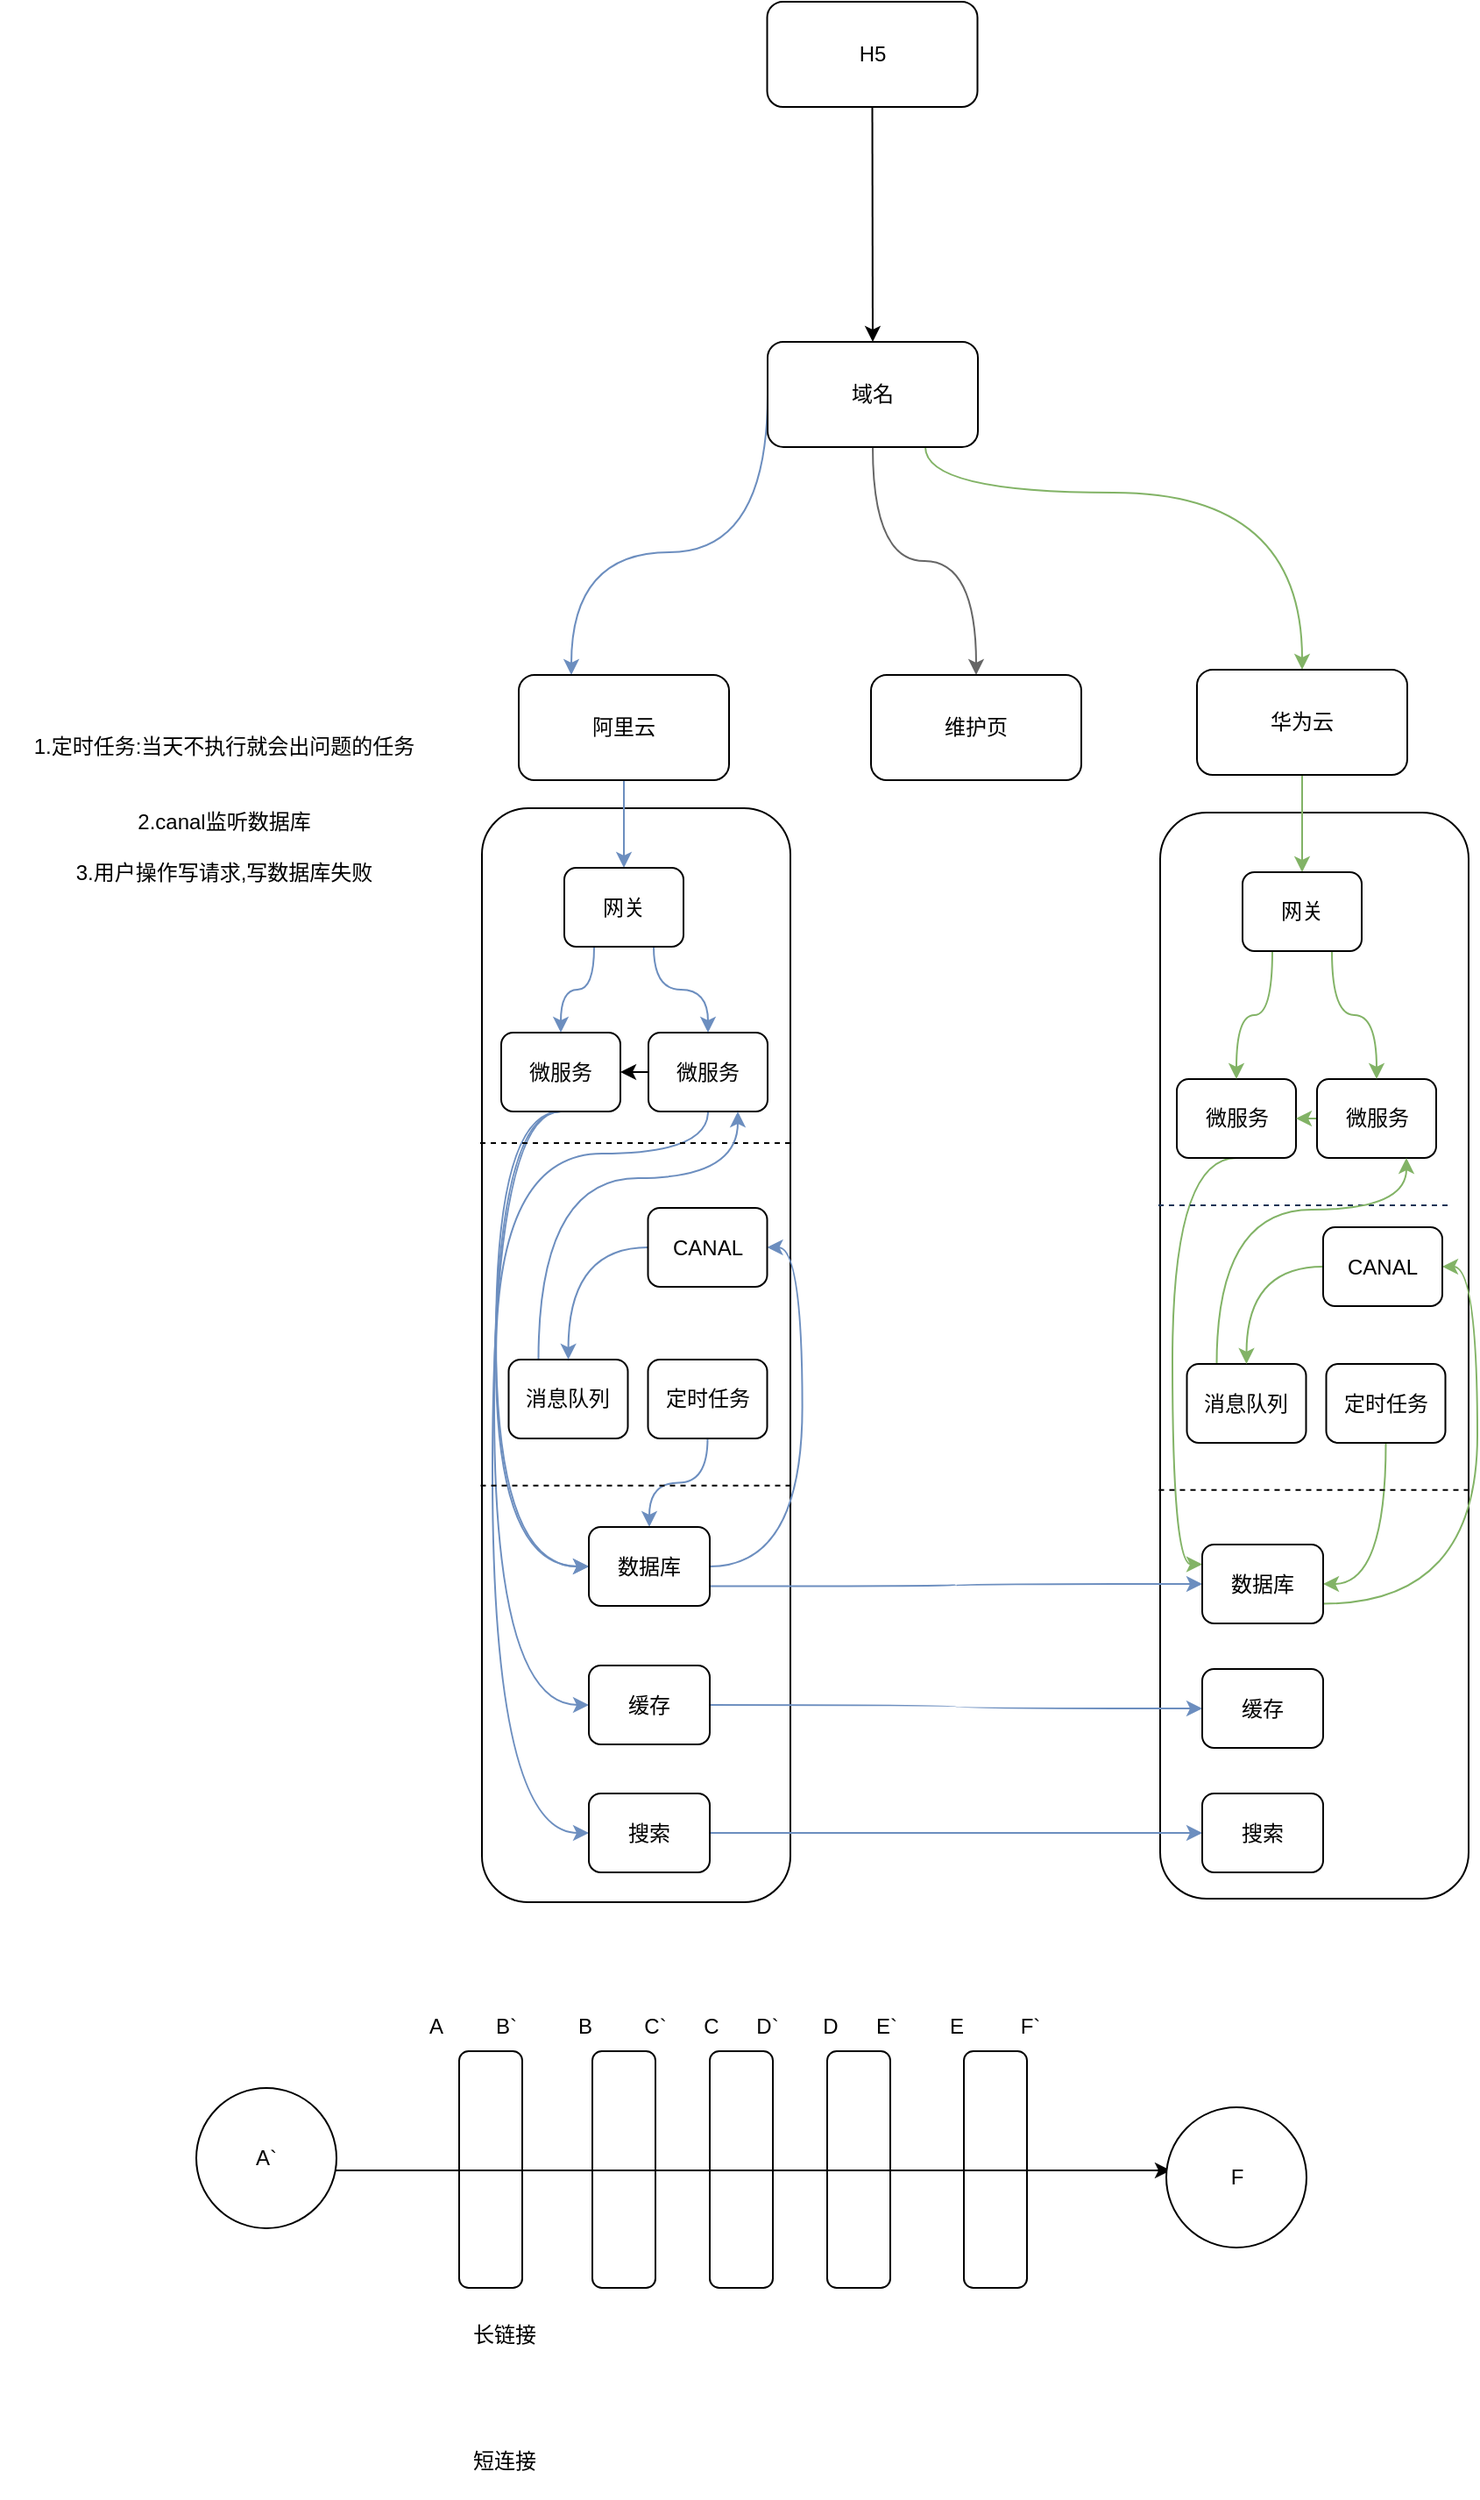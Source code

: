 <mxfile version="14.1.8" type="github">
  <diagram id="KDqxreiP4ad8gOxXgdTT" name="第 1 页">
    <mxGraphModel dx="1746" dy="1721" grid="0" gridSize="10" guides="1" tooltips="1" connect="1" arrows="1" fold="1" page="1" pageScale="1" pageWidth="827" pageHeight="1169" math="0" shadow="0">
      <root>
        <mxCell id="0" />
        <mxCell id="1" parent="0" />
        <mxCell id="CtFvst-kLlxkVtz9HqXl-45" value="" style="rounded=1;whiteSpace=wrap;html=1;" vertex="1" parent="1">
          <mxGeometry x="405" y="281.5" width="176" height="619.5" as="geometry" />
        </mxCell>
        <mxCell id="CtFvst-kLlxkVtz9HqXl-6" value="" style="rounded=1;whiteSpace=wrap;html=1;" vertex="1" parent="1">
          <mxGeometry x="18" y="279" width="176" height="624" as="geometry" />
        </mxCell>
        <mxCell id="CtFvst-kLlxkVtz9HqXl-5" style="edgeStyle=orthogonalEdgeStyle;orthogonalLoop=1;jettySize=auto;html=1;exitX=0;exitY=0.5;exitDx=0;exitDy=0;curved=1;entryX=0.25;entryY=0;entryDx=0;entryDy=0;fillColor=#dae8fc;strokeColor=#6c8ebf;" edge="1" parent="1" source="CtFvst-kLlxkVtz9HqXl-1" target="CtFvst-kLlxkVtz9HqXl-2">
          <mxGeometry relative="1" as="geometry">
            <Array as="points">
              <mxPoint x="181" y="133" />
              <mxPoint x="69" y="133" />
            </Array>
          </mxGeometry>
        </mxCell>
        <mxCell id="CtFvst-kLlxkVtz9HqXl-43" style="edgeStyle=orthogonalEdgeStyle;curved=1;orthogonalLoop=1;jettySize=auto;html=1;exitX=0.5;exitY=1;exitDx=0;exitDy=0;entryX=0.5;entryY=0;entryDx=0;entryDy=0;fillColor=#f5f5f5;strokeColor=#666666;" edge="1" parent="1" source="CtFvst-kLlxkVtz9HqXl-1" target="CtFvst-kLlxkVtz9HqXl-3">
          <mxGeometry relative="1" as="geometry" />
        </mxCell>
        <mxCell id="CtFvst-kLlxkVtz9HqXl-63" style="edgeStyle=orthogonalEdgeStyle;curved=1;orthogonalLoop=1;jettySize=auto;html=1;exitX=0.75;exitY=1;exitDx=0;exitDy=0;entryX=0.5;entryY=0;entryDx=0;entryDy=0;fillColor=#d5e8d4;strokeColor=#82b366;" edge="1" parent="1" source="CtFvst-kLlxkVtz9HqXl-1" target="CtFvst-kLlxkVtz9HqXl-4">
          <mxGeometry relative="1" as="geometry">
            <Array as="points">
              <mxPoint x="271" y="99" />
              <mxPoint x="486" y="99" />
            </Array>
          </mxGeometry>
        </mxCell>
        <mxCell id="CtFvst-kLlxkVtz9HqXl-1" value="域名" style="rounded=1;whiteSpace=wrap;html=1;" vertex="1" parent="1">
          <mxGeometry x="181" y="13" width="120" height="60" as="geometry" />
        </mxCell>
        <mxCell id="CtFvst-kLlxkVtz9HqXl-21" style="edgeStyle=orthogonalEdgeStyle;curved=1;orthogonalLoop=1;jettySize=auto;html=1;exitX=0.5;exitY=1;exitDx=0;exitDy=0;fillColor=#dae8fc;strokeColor=#6c8ebf;" edge="1" parent="1" source="CtFvst-kLlxkVtz9HqXl-2" target="CtFvst-kLlxkVtz9HqXl-18">
          <mxGeometry relative="1" as="geometry" />
        </mxCell>
        <mxCell id="CtFvst-kLlxkVtz9HqXl-2" value="阿里云" style="rounded=1;whiteSpace=wrap;html=1;" vertex="1" parent="1">
          <mxGeometry x="39" y="203" width="120" height="60" as="geometry" />
        </mxCell>
        <mxCell id="CtFvst-kLlxkVtz9HqXl-3" value="维护页" style="rounded=1;whiteSpace=wrap;html=1;" vertex="1" parent="1">
          <mxGeometry x="240" y="203" width="120" height="60" as="geometry" />
        </mxCell>
        <mxCell id="CtFvst-kLlxkVtz9HqXl-60" style="edgeStyle=orthogonalEdgeStyle;curved=1;orthogonalLoop=1;jettySize=auto;html=1;exitX=0.5;exitY=1;exitDx=0;exitDy=0;entryX=0.5;entryY=0;entryDx=0;entryDy=0;fillColor=#d5e8d4;strokeColor=#82b366;" edge="1" parent="1" source="CtFvst-kLlxkVtz9HqXl-4" target="CtFvst-kLlxkVtz9HqXl-50">
          <mxGeometry relative="1" as="geometry" />
        </mxCell>
        <mxCell id="CtFvst-kLlxkVtz9HqXl-4" value="华为云" style="rounded=1;whiteSpace=wrap;html=1;" vertex="1" parent="1">
          <mxGeometry x="426" y="200" width="120" height="60" as="geometry" />
        </mxCell>
        <mxCell id="CtFvst-kLlxkVtz9HqXl-15" style="edgeStyle=orthogonalEdgeStyle;orthogonalLoop=1;jettySize=auto;html=1;exitX=0.5;exitY=1;exitDx=0;exitDy=0;curved=1;" edge="1" parent="1" source="CtFvst-kLlxkVtz9HqXl-10" target="CtFvst-kLlxkVtz9HqXl-1">
          <mxGeometry relative="1" as="geometry" />
        </mxCell>
        <mxCell id="CtFvst-kLlxkVtz9HqXl-10" value="H5" style="rounded=1;whiteSpace=wrap;html=1;" vertex="1" parent="1">
          <mxGeometry x="180.75" y="-181" width="120" height="60" as="geometry" />
        </mxCell>
        <mxCell id="CtFvst-kLlxkVtz9HqXl-68" style="edgeStyle=orthogonalEdgeStyle;curved=1;orthogonalLoop=1;jettySize=auto;html=1;exitX=0.5;exitY=1;exitDx=0;exitDy=0;entryX=0;entryY=0.5;entryDx=0;entryDy=0;fillColor=#dae8fc;strokeColor=#6c8ebf;" edge="1" parent="1" source="CtFvst-kLlxkVtz9HqXl-16" target="CtFvst-kLlxkVtz9HqXl-34">
          <mxGeometry relative="1" as="geometry">
            <Array as="points">
              <mxPoint x="26" y="452" />
              <mxPoint x="26" y="712" />
            </Array>
          </mxGeometry>
        </mxCell>
        <mxCell id="CtFvst-kLlxkVtz9HqXl-105" style="edgeStyle=orthogonalEdgeStyle;curved=1;orthogonalLoop=1;jettySize=auto;html=1;exitX=0.5;exitY=1;exitDx=0;exitDy=0;entryX=0;entryY=0.5;entryDx=0;entryDy=0;strokeColor=#6c8ebf;fillColor=#dae8fc;" edge="1" parent="1" source="CtFvst-kLlxkVtz9HqXl-16" target="CtFvst-kLlxkVtz9HqXl-33">
          <mxGeometry relative="1" as="geometry">
            <Array as="points">
              <mxPoint x="25" y="452" />
              <mxPoint x="25" y="791" />
            </Array>
          </mxGeometry>
        </mxCell>
        <mxCell id="CtFvst-kLlxkVtz9HqXl-106" style="edgeStyle=orthogonalEdgeStyle;curved=1;orthogonalLoop=1;jettySize=auto;html=1;exitX=0.5;exitY=1;exitDx=0;exitDy=0;entryX=0;entryY=0.5;entryDx=0;entryDy=0;strokeColor=#6c8ebf;fillColor=#dae8fc;" edge="1" parent="1" source="CtFvst-kLlxkVtz9HqXl-16" target="CtFvst-kLlxkVtz9HqXl-35">
          <mxGeometry relative="1" as="geometry">
            <Array as="points">
              <mxPoint x="24" y="452" />
              <mxPoint x="24" y="864" />
            </Array>
          </mxGeometry>
        </mxCell>
        <mxCell id="CtFvst-kLlxkVtz9HqXl-16" value="微服务" style="rounded=1;whiteSpace=wrap;html=1;" vertex="1" parent="1">
          <mxGeometry x="29" y="407" width="68" height="45" as="geometry" />
        </mxCell>
        <mxCell id="CtFvst-kLlxkVtz9HqXl-70" style="edgeStyle=orthogonalEdgeStyle;curved=1;orthogonalLoop=1;jettySize=auto;html=1;exitX=0.5;exitY=1;exitDx=0;exitDy=0;entryX=0;entryY=0.5;entryDx=0;entryDy=0;fillColor=#dae8fc;strokeColor=#6c8ebf;" edge="1" parent="1" source="CtFvst-kLlxkVtz9HqXl-17" target="CtFvst-kLlxkVtz9HqXl-34">
          <mxGeometry relative="1" as="geometry">
            <Array as="points">
              <mxPoint x="26" y="476" />
              <mxPoint x="26" y="712" />
            </Array>
          </mxGeometry>
        </mxCell>
        <mxCell id="CtFvst-kLlxkVtz9HqXl-75" style="edgeStyle=orthogonalEdgeStyle;curved=1;orthogonalLoop=1;jettySize=auto;html=1;exitX=0;exitY=0.5;exitDx=0;exitDy=0;entryX=1;entryY=0.5;entryDx=0;entryDy=0;" edge="1" parent="1" source="CtFvst-kLlxkVtz9HqXl-17" target="CtFvst-kLlxkVtz9HqXl-16">
          <mxGeometry relative="1" as="geometry" />
        </mxCell>
        <mxCell id="CtFvst-kLlxkVtz9HqXl-17" value="微服务" style="rounded=1;whiteSpace=wrap;html=1;" vertex="1" parent="1">
          <mxGeometry x="113" y="407" width="68" height="45" as="geometry" />
        </mxCell>
        <mxCell id="CtFvst-kLlxkVtz9HqXl-23" style="edgeStyle=orthogonalEdgeStyle;curved=1;orthogonalLoop=1;jettySize=auto;html=1;exitX=0.75;exitY=1;exitDx=0;exitDy=0;entryX=0.5;entryY=0;entryDx=0;entryDy=0;fillColor=#dae8fc;strokeColor=#6c8ebf;" edge="1" parent="1" source="CtFvst-kLlxkVtz9HqXl-18" target="CtFvst-kLlxkVtz9HqXl-17">
          <mxGeometry relative="1" as="geometry" />
        </mxCell>
        <mxCell id="CtFvst-kLlxkVtz9HqXl-25" style="edgeStyle=orthogonalEdgeStyle;curved=1;orthogonalLoop=1;jettySize=auto;html=1;exitX=0.25;exitY=1;exitDx=0;exitDy=0;entryX=0.5;entryY=0;entryDx=0;entryDy=0;fillColor=#dae8fc;strokeColor=#6c8ebf;" edge="1" parent="1" source="CtFvst-kLlxkVtz9HqXl-18" target="CtFvst-kLlxkVtz9HqXl-16">
          <mxGeometry relative="1" as="geometry" />
        </mxCell>
        <mxCell id="CtFvst-kLlxkVtz9HqXl-18" value="网关" style="rounded=1;whiteSpace=wrap;html=1;" vertex="1" parent="1">
          <mxGeometry x="65" y="313" width="68" height="45" as="geometry" />
        </mxCell>
        <mxCell id="CtFvst-kLlxkVtz9HqXl-26" value="" style="endArrow=none;dashed=1;html=1;" edge="1" parent="1">
          <mxGeometry width="50" height="50" relative="1" as="geometry">
            <mxPoint x="17" y="470" as="sourcePoint" />
            <mxPoint x="196" y="470" as="targetPoint" />
          </mxGeometry>
        </mxCell>
        <mxCell id="CtFvst-kLlxkVtz9HqXl-74" style="edgeStyle=orthogonalEdgeStyle;curved=1;orthogonalLoop=1;jettySize=auto;html=1;exitX=0.25;exitY=0;exitDx=0;exitDy=0;entryX=0.75;entryY=1;entryDx=0;entryDy=0;fillColor=#dae8fc;strokeColor=#6c8ebf;" edge="1" parent="1" source="CtFvst-kLlxkVtz9HqXl-29" target="CtFvst-kLlxkVtz9HqXl-17">
          <mxGeometry relative="1" as="geometry">
            <Array as="points">
              <mxPoint x="50" y="490" />
              <mxPoint x="164" y="490" />
            </Array>
          </mxGeometry>
        </mxCell>
        <mxCell id="CtFvst-kLlxkVtz9HqXl-29" value="消息队列" style="rounded=1;whiteSpace=wrap;html=1;" vertex="1" parent="1">
          <mxGeometry x="33.25" y="593.5" width="68" height="45" as="geometry" />
        </mxCell>
        <mxCell id="CtFvst-kLlxkVtz9HqXl-67" style="edgeStyle=orthogonalEdgeStyle;curved=1;orthogonalLoop=1;jettySize=auto;html=1;exitX=0.5;exitY=1;exitDx=0;exitDy=0;entryX=0.5;entryY=0;entryDx=0;entryDy=0;fillColor=#dae8fc;strokeColor=#6c8ebf;" edge="1" parent="1" source="CtFvst-kLlxkVtz9HqXl-30" target="CtFvst-kLlxkVtz9HqXl-34">
          <mxGeometry relative="1" as="geometry" />
        </mxCell>
        <mxCell id="CtFvst-kLlxkVtz9HqXl-30" value="&lt;span&gt;定时任务&lt;/span&gt;" style="rounded=1;whiteSpace=wrap;html=1;" vertex="1" parent="1">
          <mxGeometry x="112.75" y="593.5" width="68" height="45" as="geometry" />
        </mxCell>
        <mxCell id="CtFvst-kLlxkVtz9HqXl-31" value="" style="endArrow=none;dashed=1;html=1;entryX=1;entryY=0.399;entryDx=0;entryDy=0;entryPerimeter=0;exitX=-0.01;exitY=0.399;exitDx=0;exitDy=0;exitPerimeter=0;" edge="1" parent="1">
          <mxGeometry width="50" height="50" relative="1" as="geometry">
            <mxPoint x="17.24" y="665.407" as="sourcePoint" />
            <mxPoint x="195" y="665.407" as="targetPoint" />
          </mxGeometry>
        </mxCell>
        <mxCell id="CtFvst-kLlxkVtz9HqXl-32" value="1.定时任务:当天不执行就会出问题的任务&lt;br&gt;&lt;br&gt;&lt;br&gt;2.canal监听数据库&lt;br&gt;&lt;br&gt;3.用户操作写请求,写数据库失败&lt;br&gt;&lt;br&gt;" style="text;html=1;strokeColor=none;fillColor=none;align=center;verticalAlign=middle;whiteSpace=wrap;rounded=0;" vertex="1" parent="1">
          <mxGeometry x="-257" y="215" width="256" height="143" as="geometry" />
        </mxCell>
        <mxCell id="CtFvst-kLlxkVtz9HqXl-78" style="edgeStyle=orthogonalEdgeStyle;curved=1;orthogonalLoop=1;jettySize=auto;html=1;exitX=1;exitY=0.5;exitDx=0;exitDy=0;entryX=0;entryY=0.5;entryDx=0;entryDy=0;fillColor=#dae8fc;strokeColor=#6c8ebf;" edge="1" parent="1" source="CtFvst-kLlxkVtz9HqXl-33" target="CtFvst-kLlxkVtz9HqXl-57">
          <mxGeometry relative="1" as="geometry" />
        </mxCell>
        <mxCell id="CtFvst-kLlxkVtz9HqXl-33" value="缓存" style="rounded=1;whiteSpace=wrap;html=1;" vertex="1" parent="1">
          <mxGeometry x="79" y="768" width="69" height="45" as="geometry" />
        </mxCell>
        <mxCell id="CtFvst-kLlxkVtz9HqXl-73" style="edgeStyle=orthogonalEdgeStyle;curved=1;orthogonalLoop=1;jettySize=auto;html=1;exitX=1;exitY=0.5;exitDx=0;exitDy=0;entryX=1;entryY=0.5;entryDx=0;entryDy=0;fillColor=#dae8fc;strokeColor=#6c8ebf;" edge="1" parent="1" source="CtFvst-kLlxkVtz9HqXl-34" target="CtFvst-kLlxkVtz9HqXl-71">
          <mxGeometry relative="1" as="geometry" />
        </mxCell>
        <mxCell id="CtFvst-kLlxkVtz9HqXl-77" style="edgeStyle=orthogonalEdgeStyle;curved=1;orthogonalLoop=1;jettySize=auto;html=1;exitX=1;exitY=0.75;exitDx=0;exitDy=0;entryX=0;entryY=0.5;entryDx=0;entryDy=0;fillColor=#dae8fc;strokeColor=#6c8ebf;" edge="1" parent="1" source="CtFvst-kLlxkVtz9HqXl-34" target="CtFvst-kLlxkVtz9HqXl-58">
          <mxGeometry relative="1" as="geometry" />
        </mxCell>
        <mxCell id="CtFvst-kLlxkVtz9HqXl-34" value="数据库" style="rounded=1;whiteSpace=wrap;html=1;" vertex="1" parent="1">
          <mxGeometry x="79" y="689" width="69" height="45" as="geometry" />
        </mxCell>
        <mxCell id="CtFvst-kLlxkVtz9HqXl-79" style="edgeStyle=orthogonalEdgeStyle;curved=1;orthogonalLoop=1;jettySize=auto;html=1;exitX=1;exitY=0.5;exitDx=0;exitDy=0;entryX=0;entryY=0.5;entryDx=0;entryDy=0;fillColor=#dae8fc;strokeColor=#6c8ebf;" edge="1" parent="1" source="CtFvst-kLlxkVtz9HqXl-35" target="CtFvst-kLlxkVtz9HqXl-59">
          <mxGeometry relative="1" as="geometry" />
        </mxCell>
        <mxCell id="CtFvst-kLlxkVtz9HqXl-35" value="搜索" style="rounded=1;whiteSpace=wrap;html=1;" vertex="1" parent="1">
          <mxGeometry x="79" y="841" width="69" height="45" as="geometry" />
        </mxCell>
        <mxCell id="CtFvst-kLlxkVtz9HqXl-104" style="edgeStyle=orthogonalEdgeStyle;curved=1;orthogonalLoop=1;jettySize=auto;html=1;exitX=0.5;exitY=1;exitDx=0;exitDy=0;entryX=0;entryY=0.25;entryDx=0;entryDy=0;fillColor=#d5e8d4;strokeColor=#82b366;" edge="1" parent="1" source="CtFvst-kLlxkVtz9HqXl-46" target="CtFvst-kLlxkVtz9HqXl-58">
          <mxGeometry relative="1" as="geometry">
            <Array as="points">
              <mxPoint x="412" y="479" />
              <mxPoint x="412" y="710" />
            </Array>
          </mxGeometry>
        </mxCell>
        <mxCell id="CtFvst-kLlxkVtz9HqXl-46" value="微服务" style="rounded=1;whiteSpace=wrap;html=1;" vertex="1" parent="1">
          <mxGeometry x="414.5" y="433.5" width="68" height="45" as="geometry" />
        </mxCell>
        <mxCell id="CtFvst-kLlxkVtz9HqXl-103" style="edgeStyle=orthogonalEdgeStyle;curved=1;orthogonalLoop=1;jettySize=auto;html=1;exitX=0;exitY=0.5;exitDx=0;exitDy=0;entryX=1;entryY=0.5;entryDx=0;entryDy=0;fillColor=#d5e8d4;strokeColor=#82b366;" edge="1" parent="1" source="CtFvst-kLlxkVtz9HqXl-47" target="CtFvst-kLlxkVtz9HqXl-46">
          <mxGeometry relative="1" as="geometry" />
        </mxCell>
        <mxCell id="CtFvst-kLlxkVtz9HqXl-47" value="微服务" style="rounded=1;whiteSpace=wrap;html=1;" vertex="1" parent="1">
          <mxGeometry x="494.5" y="433.5" width="68" height="45" as="geometry" />
        </mxCell>
        <mxCell id="CtFvst-kLlxkVtz9HqXl-48" style="edgeStyle=orthogonalEdgeStyle;curved=1;orthogonalLoop=1;jettySize=auto;html=1;exitX=0.75;exitY=1;exitDx=0;exitDy=0;entryX=0.5;entryY=0;entryDx=0;entryDy=0;fillColor=#d5e8d4;strokeColor=#82b366;" edge="1" source="CtFvst-kLlxkVtz9HqXl-50" target="CtFvst-kLlxkVtz9HqXl-47" parent="1">
          <mxGeometry relative="1" as="geometry" />
        </mxCell>
        <mxCell id="CtFvst-kLlxkVtz9HqXl-49" style="edgeStyle=orthogonalEdgeStyle;curved=1;orthogonalLoop=1;jettySize=auto;html=1;exitX=0.25;exitY=1;exitDx=0;exitDy=0;entryX=0.5;entryY=0;entryDx=0;entryDy=0;fillColor=#d5e8d4;strokeColor=#82b366;" edge="1" source="CtFvst-kLlxkVtz9HqXl-50" target="CtFvst-kLlxkVtz9HqXl-46" parent="1">
          <mxGeometry relative="1" as="geometry" />
        </mxCell>
        <mxCell id="CtFvst-kLlxkVtz9HqXl-50" value="网关" style="rounded=1;whiteSpace=wrap;html=1;" vertex="1" parent="1">
          <mxGeometry x="452" y="315.5" width="68" height="45" as="geometry" />
        </mxCell>
        <mxCell id="CtFvst-kLlxkVtz9HqXl-51" value="" style="endArrow=none;dashed=1;html=1;fillColor=#d5e8d4;strokeColor=#1D3557;" edge="1" parent="1">
          <mxGeometry width="50" height="50" relative="1" as="geometry">
            <mxPoint x="404" y="505.5" as="sourcePoint" />
            <mxPoint x="571" y="505.5" as="targetPoint" />
          </mxGeometry>
        </mxCell>
        <mxCell id="CtFvst-kLlxkVtz9HqXl-102" style="edgeStyle=orthogonalEdgeStyle;curved=1;orthogonalLoop=1;jettySize=auto;html=1;exitX=0.25;exitY=0;exitDx=0;exitDy=0;entryX=0.75;entryY=1;entryDx=0;entryDy=0;fillColor=#d5e8d4;strokeColor=#82b366;" edge="1" parent="1" source="CtFvst-kLlxkVtz9HqXl-54" target="CtFvst-kLlxkVtz9HqXl-47">
          <mxGeometry relative="1" as="geometry">
            <Array as="points">
              <mxPoint x="437" y="508" />
              <mxPoint x="546" y="508" />
            </Array>
          </mxGeometry>
        </mxCell>
        <mxCell id="CtFvst-kLlxkVtz9HqXl-54" value="消息队列" style="rounded=1;whiteSpace=wrap;html=1;" vertex="1" parent="1">
          <mxGeometry x="420.25" y="596" width="68" height="45" as="geometry" />
        </mxCell>
        <mxCell id="CtFvst-kLlxkVtz9HqXl-100" style="edgeStyle=orthogonalEdgeStyle;curved=1;orthogonalLoop=1;jettySize=auto;html=1;exitX=0.5;exitY=1;exitDx=0;exitDy=0;entryX=1;entryY=0.5;entryDx=0;entryDy=0;fillColor=#d5e8d4;strokeColor=#82b366;" edge="1" parent="1" source="CtFvst-kLlxkVtz9HqXl-55" target="CtFvst-kLlxkVtz9HqXl-58">
          <mxGeometry relative="1" as="geometry" />
        </mxCell>
        <mxCell id="CtFvst-kLlxkVtz9HqXl-55" value="&lt;span&gt;定时任务&lt;/span&gt;" style="rounded=1;whiteSpace=wrap;html=1;" vertex="1" parent="1">
          <mxGeometry x="499.75" y="596" width="68" height="45" as="geometry" />
        </mxCell>
        <mxCell id="CtFvst-kLlxkVtz9HqXl-56" value="" style="endArrow=none;dashed=1;html=1;entryX=1;entryY=0.399;entryDx=0;entryDy=0;entryPerimeter=0;exitX=-0.01;exitY=0.399;exitDx=0;exitDy=0;exitPerimeter=0;" edge="1" parent="1">
          <mxGeometry width="50" height="50" relative="1" as="geometry">
            <mxPoint x="404.24" y="667.907" as="sourcePoint" />
            <mxPoint x="582" y="667.907" as="targetPoint" />
          </mxGeometry>
        </mxCell>
        <mxCell id="CtFvst-kLlxkVtz9HqXl-57" value="缓存" style="rounded=1;whiteSpace=wrap;html=1;" vertex="1" parent="1">
          <mxGeometry x="429" y="770" width="69" height="45" as="geometry" />
        </mxCell>
        <mxCell id="CtFvst-kLlxkVtz9HqXl-101" style="edgeStyle=orthogonalEdgeStyle;curved=1;orthogonalLoop=1;jettySize=auto;html=1;exitX=1;exitY=0.75;exitDx=0;exitDy=0;entryX=1;entryY=0.5;entryDx=0;entryDy=0;fillColor=#d5e8d4;strokeColor=#82b366;" edge="1" parent="1" source="CtFvst-kLlxkVtz9HqXl-58" target="CtFvst-kLlxkVtz9HqXl-98">
          <mxGeometry relative="1" as="geometry" />
        </mxCell>
        <mxCell id="CtFvst-kLlxkVtz9HqXl-58" value="数据库" style="rounded=1;whiteSpace=wrap;html=1;" vertex="1" parent="1">
          <mxGeometry x="429" y="699" width="69" height="45" as="geometry" />
        </mxCell>
        <mxCell id="CtFvst-kLlxkVtz9HqXl-59" value="搜索" style="rounded=1;whiteSpace=wrap;html=1;" vertex="1" parent="1">
          <mxGeometry x="429" y="841" width="69" height="45" as="geometry" />
        </mxCell>
        <mxCell id="CtFvst-kLlxkVtz9HqXl-72" style="edgeStyle=orthogonalEdgeStyle;curved=1;orthogonalLoop=1;jettySize=auto;html=1;exitX=0;exitY=0.5;exitDx=0;exitDy=0;fillColor=#dae8fc;strokeColor=#6c8ebf;" edge="1" parent="1" source="CtFvst-kLlxkVtz9HqXl-71" target="CtFvst-kLlxkVtz9HqXl-29">
          <mxGeometry relative="1" as="geometry" />
        </mxCell>
        <mxCell id="CtFvst-kLlxkVtz9HqXl-71" value="CANAL" style="rounded=1;whiteSpace=wrap;html=1;" vertex="1" parent="1">
          <mxGeometry x="112.75" y="507" width="68" height="45" as="geometry" />
        </mxCell>
        <mxCell id="CtFvst-kLlxkVtz9HqXl-80" value="" style="rounded=1;whiteSpace=wrap;html=1;" vertex="1" parent="1">
          <mxGeometry x="5" y="988" width="36" height="135" as="geometry" />
        </mxCell>
        <mxCell id="CtFvst-kLlxkVtz9HqXl-81" value="" style="rounded=1;whiteSpace=wrap;html=1;" vertex="1" parent="1">
          <mxGeometry x="81" y="988" width="36" height="135" as="geometry" />
        </mxCell>
        <mxCell id="CtFvst-kLlxkVtz9HqXl-82" value="" style="rounded=1;whiteSpace=wrap;html=1;" vertex="1" parent="1">
          <mxGeometry x="148" y="988" width="36" height="135" as="geometry" />
        </mxCell>
        <mxCell id="CtFvst-kLlxkVtz9HqXl-83" value="" style="rounded=1;whiteSpace=wrap;html=1;" vertex="1" parent="1">
          <mxGeometry x="215" y="988" width="36" height="135" as="geometry" />
        </mxCell>
        <mxCell id="CtFvst-kLlxkVtz9HqXl-84" value="" style="rounded=1;whiteSpace=wrap;html=1;" vertex="1" parent="1">
          <mxGeometry x="293" y="988" width="36" height="135" as="geometry" />
        </mxCell>
        <mxCell id="CtFvst-kLlxkVtz9HqXl-85" value="" style="endArrow=classic;html=1;" edge="1" parent="1">
          <mxGeometry width="50" height="50" relative="1" as="geometry">
            <mxPoint x="-69" y="1056" as="sourcePoint" />
            <mxPoint x="411" y="1056" as="targetPoint" />
          </mxGeometry>
        </mxCell>
        <mxCell id="CtFvst-kLlxkVtz9HqXl-86" value="A" style="text;html=1;strokeColor=none;fillColor=none;align=center;verticalAlign=middle;whiteSpace=wrap;rounded=0;" vertex="1" parent="1">
          <mxGeometry x="-28" y="964" width="40" height="20" as="geometry" />
        </mxCell>
        <mxCell id="CtFvst-kLlxkVtz9HqXl-87" value="B`" style="text;html=1;strokeColor=none;fillColor=none;align=center;verticalAlign=middle;whiteSpace=wrap;rounded=0;" vertex="1" parent="1">
          <mxGeometry x="12" y="964" width="40" height="20" as="geometry" />
        </mxCell>
        <mxCell id="CtFvst-kLlxkVtz9HqXl-88" value="B" style="text;html=1;strokeColor=none;fillColor=none;align=center;verticalAlign=middle;whiteSpace=wrap;rounded=0;" vertex="1" parent="1">
          <mxGeometry x="57" y="964" width="40" height="20" as="geometry" />
        </mxCell>
        <mxCell id="CtFvst-kLlxkVtz9HqXl-89" value="C`" style="text;html=1;strokeColor=none;fillColor=none;align=center;verticalAlign=middle;whiteSpace=wrap;rounded=0;" vertex="1" parent="1">
          <mxGeometry x="97" y="964" width="40" height="20" as="geometry" />
        </mxCell>
        <mxCell id="CtFvst-kLlxkVtz9HqXl-90" value="C" style="text;html=1;strokeColor=none;fillColor=none;align=center;verticalAlign=middle;whiteSpace=wrap;rounded=0;" vertex="1" parent="1">
          <mxGeometry x="129" y="964" width="40" height="20" as="geometry" />
        </mxCell>
        <mxCell id="CtFvst-kLlxkVtz9HqXl-91" value="D`" style="text;html=1;strokeColor=none;fillColor=none;align=center;verticalAlign=middle;whiteSpace=wrap;rounded=0;" vertex="1" parent="1">
          <mxGeometry x="161" y="964" width="40" height="20" as="geometry" />
        </mxCell>
        <mxCell id="CtFvst-kLlxkVtz9HqXl-92" value="D" style="text;html=1;strokeColor=none;fillColor=none;align=center;verticalAlign=middle;whiteSpace=wrap;rounded=0;" vertex="1" parent="1">
          <mxGeometry x="197" y="964" width="40" height="20" as="geometry" />
        </mxCell>
        <mxCell id="CtFvst-kLlxkVtz9HqXl-93" value="E`" style="text;html=1;strokeColor=none;fillColor=none;align=center;verticalAlign=middle;whiteSpace=wrap;rounded=0;" vertex="1" parent="1">
          <mxGeometry x="229" y="964" width="40" height="20" as="geometry" />
        </mxCell>
        <mxCell id="CtFvst-kLlxkVtz9HqXl-94" value="E" style="text;html=1;strokeColor=none;fillColor=none;align=center;verticalAlign=middle;whiteSpace=wrap;rounded=0;" vertex="1" parent="1">
          <mxGeometry x="269" y="964" width="40" height="20" as="geometry" />
        </mxCell>
        <mxCell id="CtFvst-kLlxkVtz9HqXl-95" value="F`" style="text;html=1;strokeColor=none;fillColor=none;align=center;verticalAlign=middle;whiteSpace=wrap;rounded=0;" vertex="1" parent="1">
          <mxGeometry x="311" y="964" width="40" height="20" as="geometry" />
        </mxCell>
        <mxCell id="CtFvst-kLlxkVtz9HqXl-96" value="A`" style="ellipse;whiteSpace=wrap;html=1;aspect=fixed;" vertex="1" parent="1">
          <mxGeometry x="-145" y="1009" width="80" height="80" as="geometry" />
        </mxCell>
        <mxCell id="CtFvst-kLlxkVtz9HqXl-97" value="F" style="ellipse;whiteSpace=wrap;html=1;aspect=fixed;" vertex="1" parent="1">
          <mxGeometry x="408.5" y="1020" width="80" height="80" as="geometry" />
        </mxCell>
        <mxCell id="CtFvst-kLlxkVtz9HqXl-99" style="edgeStyle=orthogonalEdgeStyle;curved=1;orthogonalLoop=1;jettySize=auto;html=1;exitX=0;exitY=0.5;exitDx=0;exitDy=0;entryX=0.5;entryY=0;entryDx=0;entryDy=0;fillColor=#d5e8d4;strokeColor=#82b366;" edge="1" parent="1" source="CtFvst-kLlxkVtz9HqXl-98" target="CtFvst-kLlxkVtz9HqXl-54">
          <mxGeometry relative="1" as="geometry" />
        </mxCell>
        <mxCell id="CtFvst-kLlxkVtz9HqXl-98" value="CANAL" style="rounded=1;whiteSpace=wrap;html=1;" vertex="1" parent="1">
          <mxGeometry x="498" y="518" width="68" height="45" as="geometry" />
        </mxCell>
        <mxCell id="CtFvst-kLlxkVtz9HqXl-107" value="长链接&lt;br&gt;&lt;br&gt;&lt;br&gt;&lt;br&gt;&lt;br&gt;短连接&lt;br&gt;&lt;br&gt;" style="text;html=1;strokeColor=none;fillColor=none;align=center;verticalAlign=middle;whiteSpace=wrap;rounded=0;" vertex="1" parent="1">
          <mxGeometry x="3" y="1162" width="56" height="61" as="geometry" />
        </mxCell>
      </root>
    </mxGraphModel>
  </diagram>
</mxfile>
